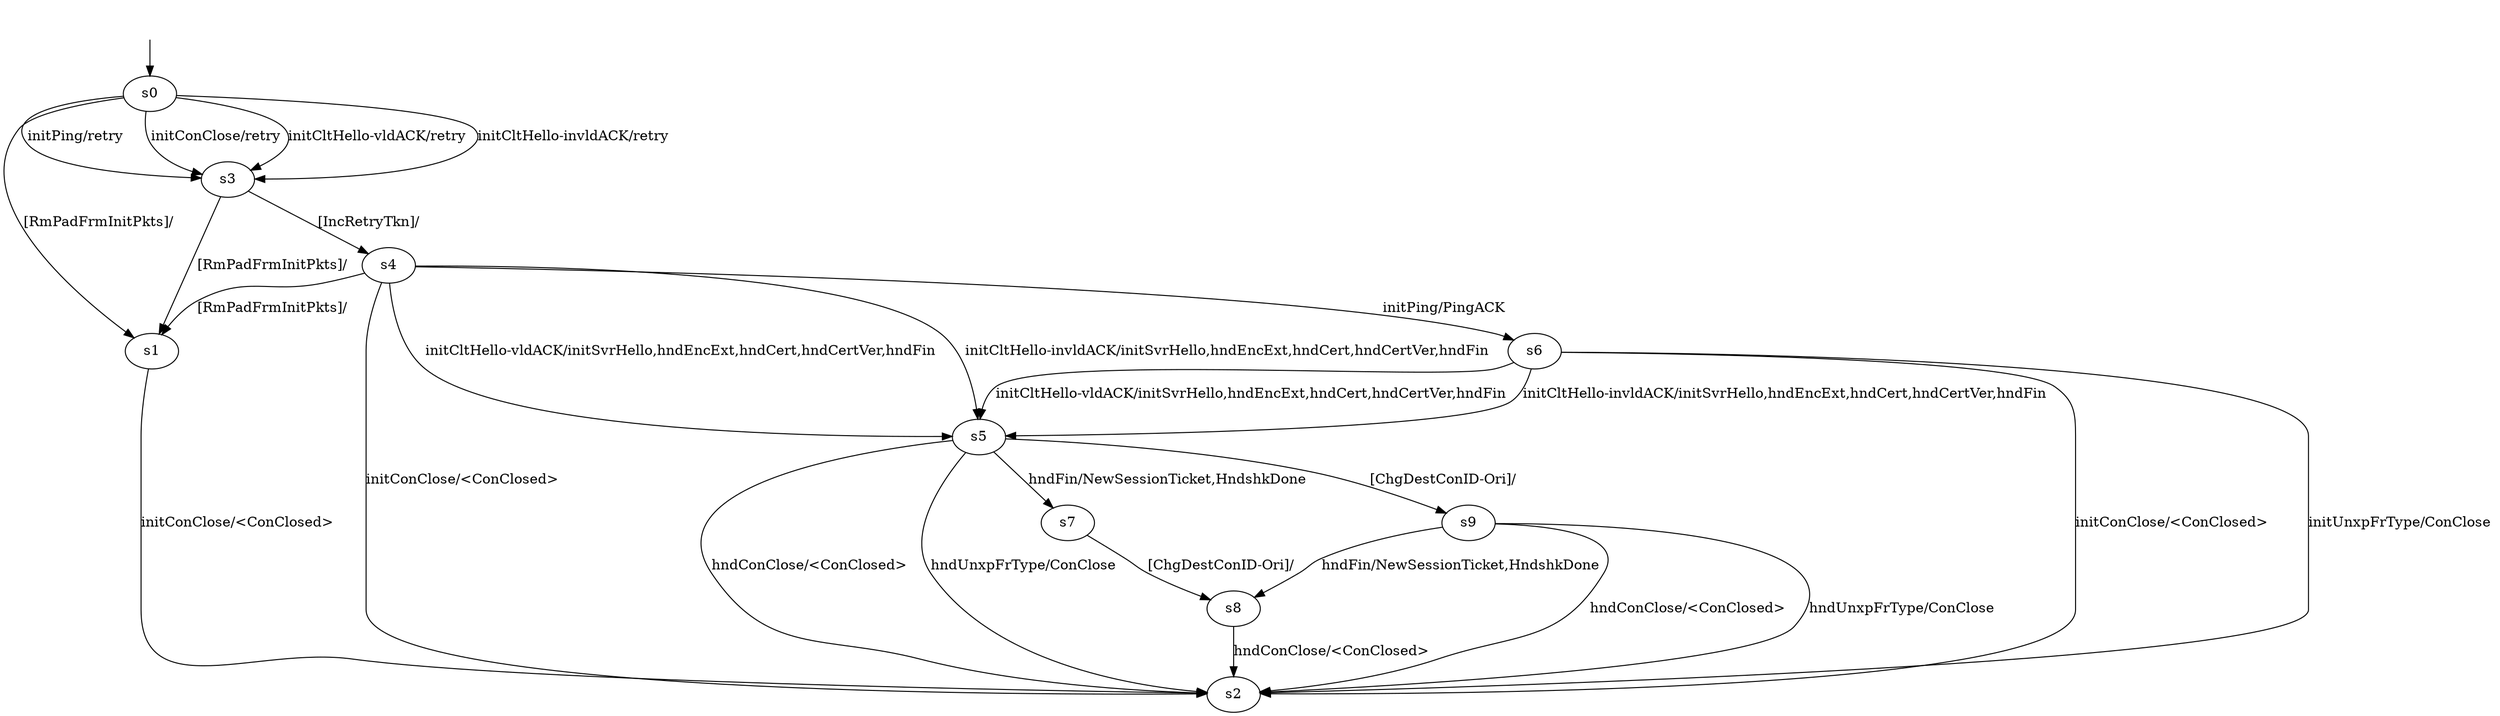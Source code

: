 digraph "../results/quiwiModels/quiwi-BWR-6/learnedModel" {
s0 [label=s0];
s1 [label=s1];
s2 [label=s2];
s3 [label=s3];
s4 [label=s4];
s5 [label=s5];
s6 [label=s6];
s7 [label=s7];
s8 [label=s8];
s9 [label=s9];
s0 -> s3  [label="initPing/retry "];
s0 -> s3  [label="initConClose/retry "];
s0 -> s3  [label="initCltHello-vldACK/retry "];
s0 -> s3  [label="initCltHello-invldACK/retry "];
s0 -> s1  [label="[RmPadFrmInitPkts]/ "];
s1 -> s2  [label="initConClose/<ConClosed> "];
s3 -> s1  [label="[RmPadFrmInitPkts]/ "];
s3 -> s4  [label="[IncRetryTkn]/ "];
s4 -> s6  [label="initPing/PingACK "];
s4 -> s2  [label="initConClose/<ConClosed> "];
s4 -> s5  [label="initCltHello-vldACK/initSvrHello,hndEncExt,hndCert,hndCertVer,hndFin "];
s4 -> s5  [label="initCltHello-invldACK/initSvrHello,hndEncExt,hndCert,hndCertVer,hndFin "];
s4 -> s1  [label="[RmPadFrmInitPkts]/ "];
s5 -> s7  [label="hndFin/NewSessionTicket,HndshkDone "];
s5 -> s2  [label="hndConClose/<ConClosed> "];
s5 -> s2  [label="hndUnxpFrType/ConClose "];
s5 -> s9  [label="[ChgDestConID-Ori]/ "];
s6 -> s2  [label="initConClose/<ConClosed> "];
s6 -> s5  [label="initCltHello-vldACK/initSvrHello,hndEncExt,hndCert,hndCertVer,hndFin "];
s6 -> s5  [label="initCltHello-invldACK/initSvrHello,hndEncExt,hndCert,hndCertVer,hndFin "];
s6 -> s2  [label="initUnxpFrType/ConClose "];
s7 -> s8  [label="[ChgDestConID-Ori]/ "];
s8 -> s2  [label="hndConClose/<ConClosed> "];
s9 -> s8  [label="hndFin/NewSessionTicket,HndshkDone "];
s9 -> s2  [label="hndConClose/<ConClosed> "];
s9 -> s2  [label="hndUnxpFrType/ConClose "];
__start0 [label="", shape=none];
__start0 -> s0  [label=""];
}
